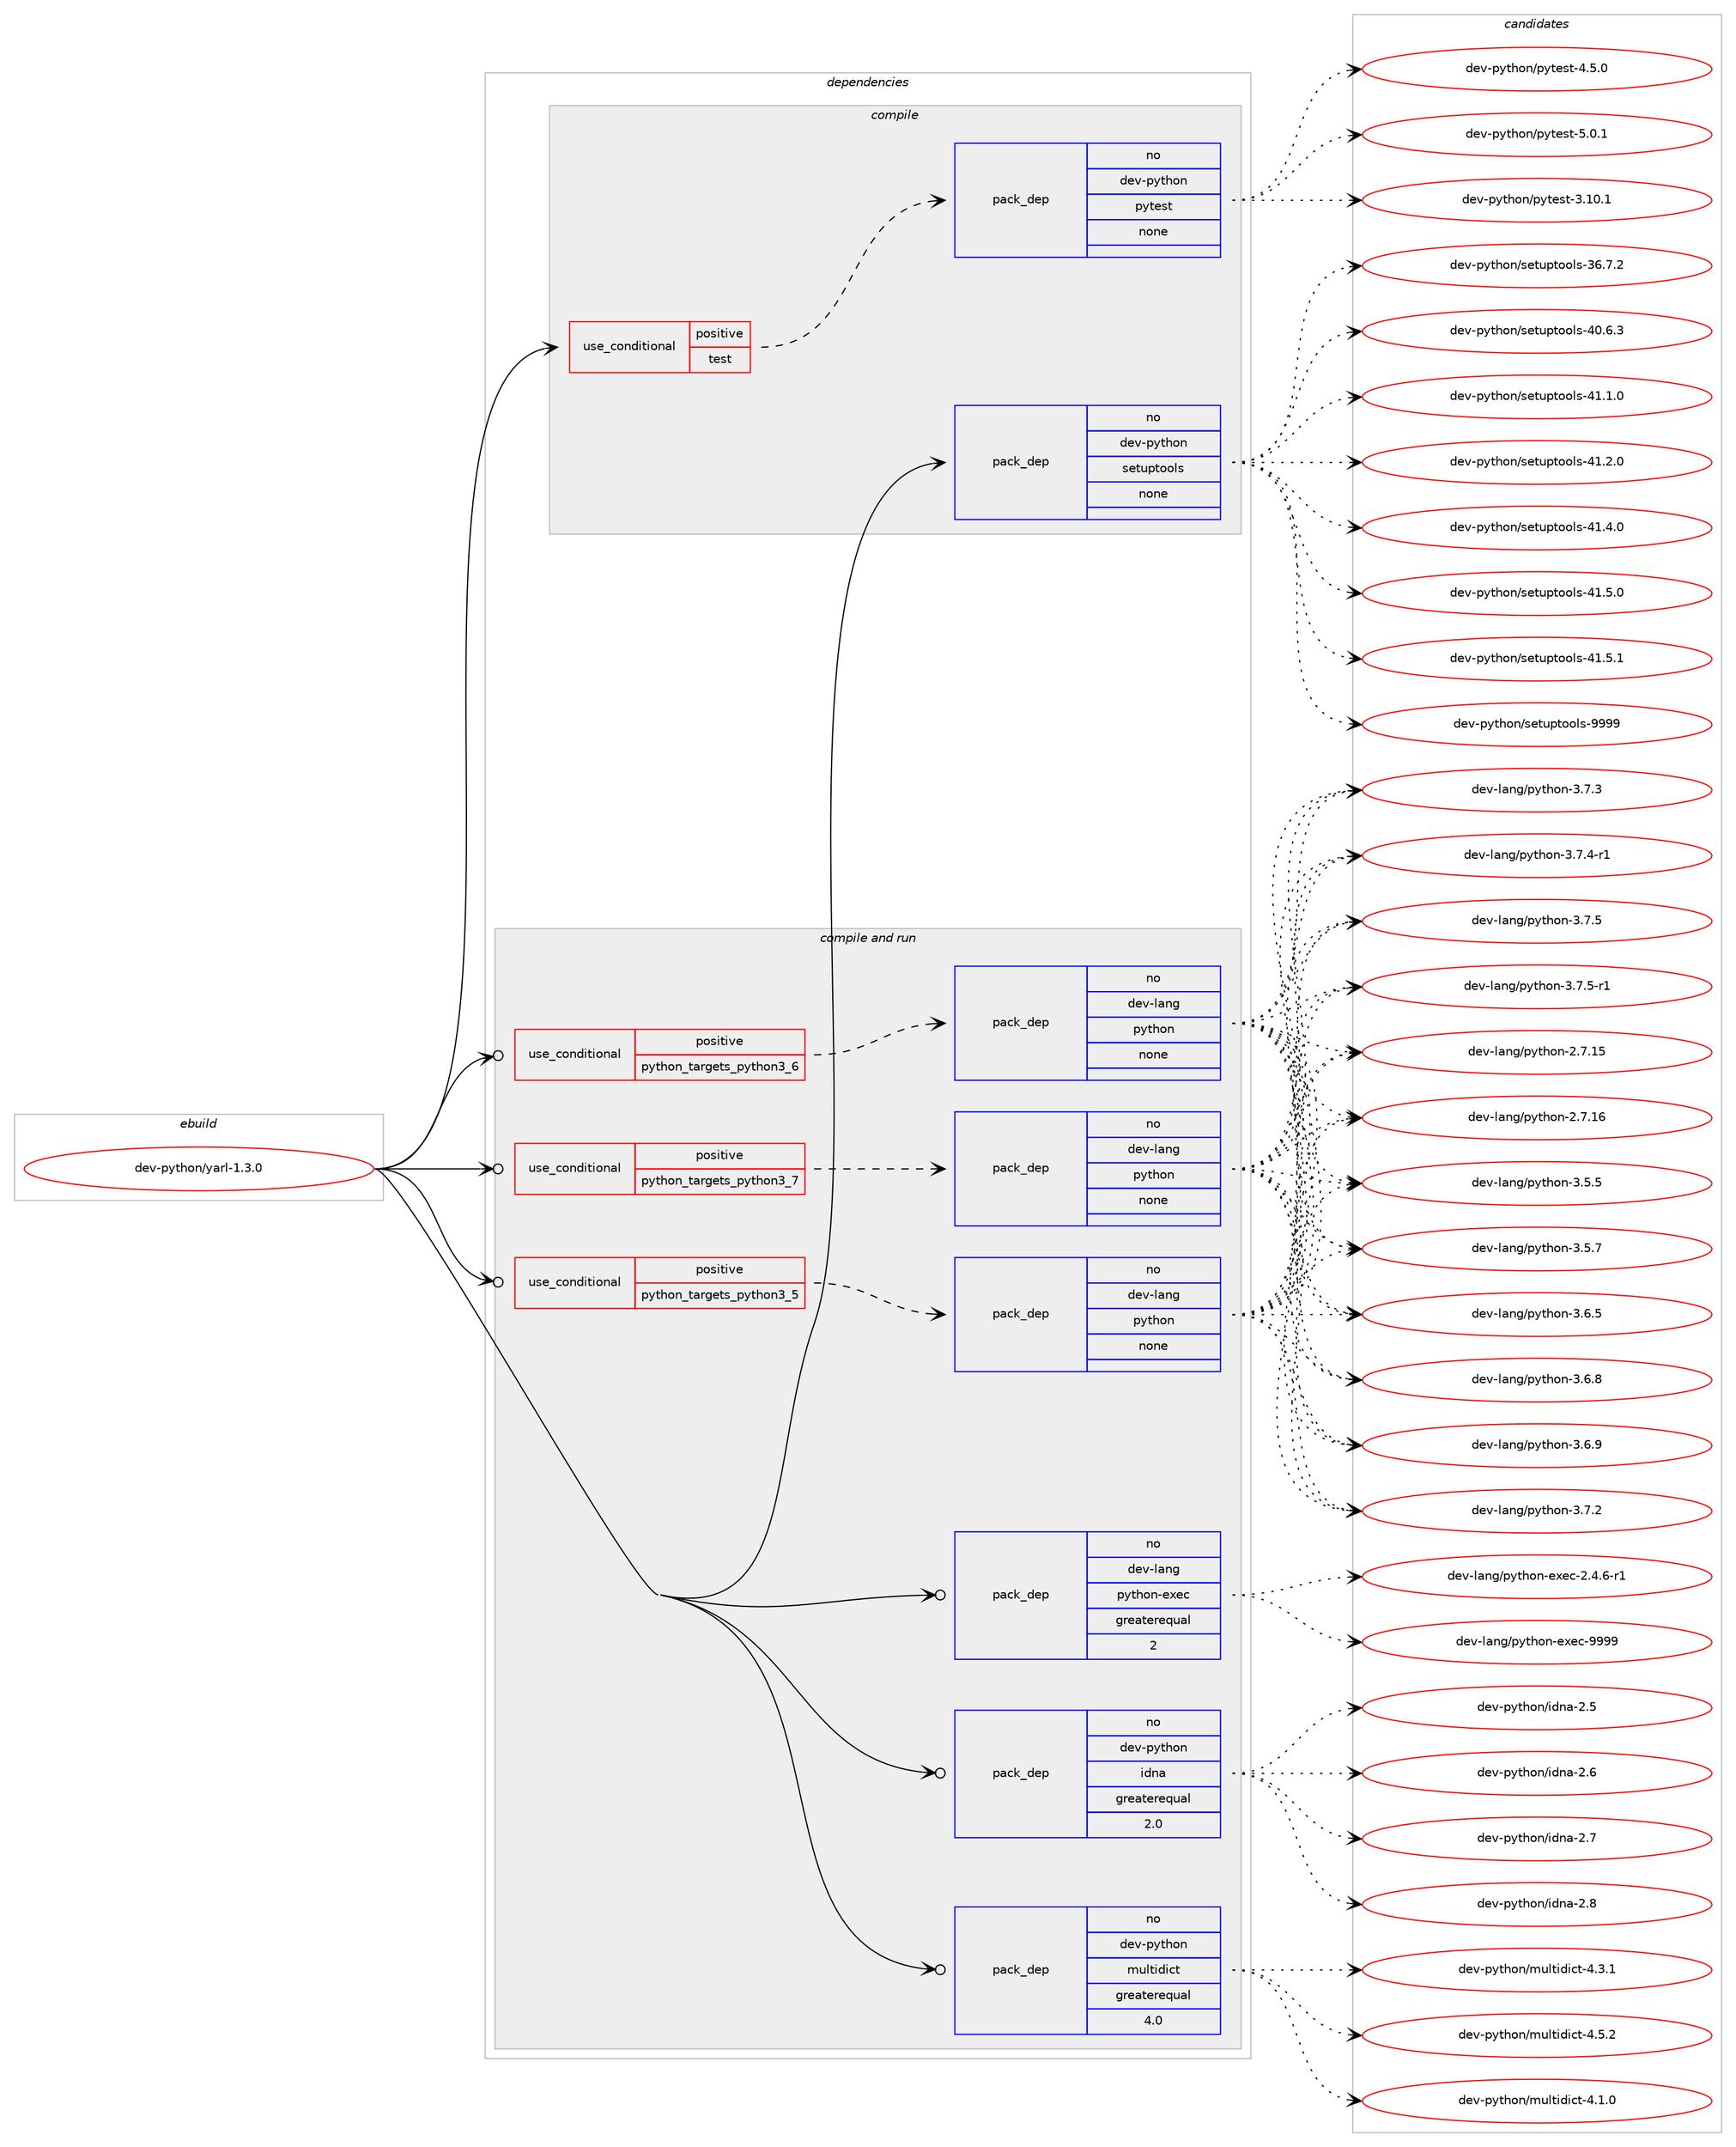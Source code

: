 digraph prolog {

# *************
# Graph options
# *************

newrank=true;
concentrate=true;
compound=true;
graph [rankdir=LR,fontname=Helvetica,fontsize=10,ranksep=1.5];#, ranksep=2.5, nodesep=0.2];
edge  [arrowhead=vee];
node  [fontname=Helvetica,fontsize=10];

# **********
# The ebuild
# **********

subgraph cluster_leftcol {
color=gray;
rank=same;
label=<<i>ebuild</i>>;
id [label="dev-python/yarl-1.3.0", color=red, width=4, href="../dev-python/yarl-1.3.0.svg"];
}

# ****************
# The dependencies
# ****************

subgraph cluster_midcol {
color=gray;
label=<<i>dependencies</i>>;
subgraph cluster_compile {
fillcolor="#eeeeee";
style=filled;
label=<<i>compile</i>>;
subgraph cond151807 {
dependency644911 [label=<<TABLE BORDER="0" CELLBORDER="1" CELLSPACING="0" CELLPADDING="4"><TR><TD ROWSPAN="3" CELLPADDING="10">use_conditional</TD></TR><TR><TD>positive</TD></TR><TR><TD>test</TD></TR></TABLE>>, shape=none, color=red];
subgraph pack481215 {
dependency644912 [label=<<TABLE BORDER="0" CELLBORDER="1" CELLSPACING="0" CELLPADDING="4" WIDTH="220"><TR><TD ROWSPAN="6" CELLPADDING="30">pack_dep</TD></TR><TR><TD WIDTH="110">no</TD></TR><TR><TD>dev-python</TD></TR><TR><TD>pytest</TD></TR><TR><TD>none</TD></TR><TR><TD></TD></TR></TABLE>>, shape=none, color=blue];
}
dependency644911:e -> dependency644912:w [weight=20,style="dashed",arrowhead="vee"];
}
id:e -> dependency644911:w [weight=20,style="solid",arrowhead="vee"];
subgraph pack481216 {
dependency644913 [label=<<TABLE BORDER="0" CELLBORDER="1" CELLSPACING="0" CELLPADDING="4" WIDTH="220"><TR><TD ROWSPAN="6" CELLPADDING="30">pack_dep</TD></TR><TR><TD WIDTH="110">no</TD></TR><TR><TD>dev-python</TD></TR><TR><TD>setuptools</TD></TR><TR><TD>none</TD></TR><TR><TD></TD></TR></TABLE>>, shape=none, color=blue];
}
id:e -> dependency644913:w [weight=20,style="solid",arrowhead="vee"];
}
subgraph cluster_compileandrun {
fillcolor="#eeeeee";
style=filled;
label=<<i>compile and run</i>>;
subgraph cond151808 {
dependency644914 [label=<<TABLE BORDER="0" CELLBORDER="1" CELLSPACING="0" CELLPADDING="4"><TR><TD ROWSPAN="3" CELLPADDING="10">use_conditional</TD></TR><TR><TD>positive</TD></TR><TR><TD>python_targets_python3_5</TD></TR></TABLE>>, shape=none, color=red];
subgraph pack481217 {
dependency644915 [label=<<TABLE BORDER="0" CELLBORDER="1" CELLSPACING="0" CELLPADDING="4" WIDTH="220"><TR><TD ROWSPAN="6" CELLPADDING="30">pack_dep</TD></TR><TR><TD WIDTH="110">no</TD></TR><TR><TD>dev-lang</TD></TR><TR><TD>python</TD></TR><TR><TD>none</TD></TR><TR><TD></TD></TR></TABLE>>, shape=none, color=blue];
}
dependency644914:e -> dependency644915:w [weight=20,style="dashed",arrowhead="vee"];
}
id:e -> dependency644914:w [weight=20,style="solid",arrowhead="odotvee"];
subgraph cond151809 {
dependency644916 [label=<<TABLE BORDER="0" CELLBORDER="1" CELLSPACING="0" CELLPADDING="4"><TR><TD ROWSPAN="3" CELLPADDING="10">use_conditional</TD></TR><TR><TD>positive</TD></TR><TR><TD>python_targets_python3_6</TD></TR></TABLE>>, shape=none, color=red];
subgraph pack481218 {
dependency644917 [label=<<TABLE BORDER="0" CELLBORDER="1" CELLSPACING="0" CELLPADDING="4" WIDTH="220"><TR><TD ROWSPAN="6" CELLPADDING="30">pack_dep</TD></TR><TR><TD WIDTH="110">no</TD></TR><TR><TD>dev-lang</TD></TR><TR><TD>python</TD></TR><TR><TD>none</TD></TR><TR><TD></TD></TR></TABLE>>, shape=none, color=blue];
}
dependency644916:e -> dependency644917:w [weight=20,style="dashed",arrowhead="vee"];
}
id:e -> dependency644916:w [weight=20,style="solid",arrowhead="odotvee"];
subgraph cond151810 {
dependency644918 [label=<<TABLE BORDER="0" CELLBORDER="1" CELLSPACING="0" CELLPADDING="4"><TR><TD ROWSPAN="3" CELLPADDING="10">use_conditional</TD></TR><TR><TD>positive</TD></TR><TR><TD>python_targets_python3_7</TD></TR></TABLE>>, shape=none, color=red];
subgraph pack481219 {
dependency644919 [label=<<TABLE BORDER="0" CELLBORDER="1" CELLSPACING="0" CELLPADDING="4" WIDTH="220"><TR><TD ROWSPAN="6" CELLPADDING="30">pack_dep</TD></TR><TR><TD WIDTH="110">no</TD></TR><TR><TD>dev-lang</TD></TR><TR><TD>python</TD></TR><TR><TD>none</TD></TR><TR><TD></TD></TR></TABLE>>, shape=none, color=blue];
}
dependency644918:e -> dependency644919:w [weight=20,style="dashed",arrowhead="vee"];
}
id:e -> dependency644918:w [weight=20,style="solid",arrowhead="odotvee"];
subgraph pack481220 {
dependency644920 [label=<<TABLE BORDER="0" CELLBORDER="1" CELLSPACING="0" CELLPADDING="4" WIDTH="220"><TR><TD ROWSPAN="6" CELLPADDING="30">pack_dep</TD></TR><TR><TD WIDTH="110">no</TD></TR><TR><TD>dev-lang</TD></TR><TR><TD>python-exec</TD></TR><TR><TD>greaterequal</TD></TR><TR><TD>2</TD></TR></TABLE>>, shape=none, color=blue];
}
id:e -> dependency644920:w [weight=20,style="solid",arrowhead="odotvee"];
subgraph pack481221 {
dependency644921 [label=<<TABLE BORDER="0" CELLBORDER="1" CELLSPACING="0" CELLPADDING="4" WIDTH="220"><TR><TD ROWSPAN="6" CELLPADDING="30">pack_dep</TD></TR><TR><TD WIDTH="110">no</TD></TR><TR><TD>dev-python</TD></TR><TR><TD>idna</TD></TR><TR><TD>greaterequal</TD></TR><TR><TD>2.0</TD></TR></TABLE>>, shape=none, color=blue];
}
id:e -> dependency644921:w [weight=20,style="solid",arrowhead="odotvee"];
subgraph pack481222 {
dependency644922 [label=<<TABLE BORDER="0" CELLBORDER="1" CELLSPACING="0" CELLPADDING="4" WIDTH="220"><TR><TD ROWSPAN="6" CELLPADDING="30">pack_dep</TD></TR><TR><TD WIDTH="110">no</TD></TR><TR><TD>dev-python</TD></TR><TR><TD>multidict</TD></TR><TR><TD>greaterequal</TD></TR><TR><TD>4.0</TD></TR></TABLE>>, shape=none, color=blue];
}
id:e -> dependency644922:w [weight=20,style="solid",arrowhead="odotvee"];
}
subgraph cluster_run {
fillcolor="#eeeeee";
style=filled;
label=<<i>run</i>>;
}
}

# **************
# The candidates
# **************

subgraph cluster_choices {
rank=same;
color=gray;
label=<<i>candidates</i>>;

subgraph choice481215 {
color=black;
nodesep=1;
choice100101118451121211161041111104711212111610111511645514649484649 [label="dev-python/pytest-3.10.1", color=red, width=4,href="../dev-python/pytest-3.10.1.svg"];
choice1001011184511212111610411111047112121116101115116455246534648 [label="dev-python/pytest-4.5.0", color=red, width=4,href="../dev-python/pytest-4.5.0.svg"];
choice1001011184511212111610411111047112121116101115116455346484649 [label="dev-python/pytest-5.0.1", color=red, width=4,href="../dev-python/pytest-5.0.1.svg"];
dependency644912:e -> choice100101118451121211161041111104711212111610111511645514649484649:w [style=dotted,weight="100"];
dependency644912:e -> choice1001011184511212111610411111047112121116101115116455246534648:w [style=dotted,weight="100"];
dependency644912:e -> choice1001011184511212111610411111047112121116101115116455346484649:w [style=dotted,weight="100"];
}
subgraph choice481216 {
color=black;
nodesep=1;
choice100101118451121211161041111104711510111611711211611111110811545515446554650 [label="dev-python/setuptools-36.7.2", color=red, width=4,href="../dev-python/setuptools-36.7.2.svg"];
choice100101118451121211161041111104711510111611711211611111110811545524846544651 [label="dev-python/setuptools-40.6.3", color=red, width=4,href="../dev-python/setuptools-40.6.3.svg"];
choice100101118451121211161041111104711510111611711211611111110811545524946494648 [label="dev-python/setuptools-41.1.0", color=red, width=4,href="../dev-python/setuptools-41.1.0.svg"];
choice100101118451121211161041111104711510111611711211611111110811545524946504648 [label="dev-python/setuptools-41.2.0", color=red, width=4,href="../dev-python/setuptools-41.2.0.svg"];
choice100101118451121211161041111104711510111611711211611111110811545524946524648 [label="dev-python/setuptools-41.4.0", color=red, width=4,href="../dev-python/setuptools-41.4.0.svg"];
choice100101118451121211161041111104711510111611711211611111110811545524946534648 [label="dev-python/setuptools-41.5.0", color=red, width=4,href="../dev-python/setuptools-41.5.0.svg"];
choice100101118451121211161041111104711510111611711211611111110811545524946534649 [label="dev-python/setuptools-41.5.1", color=red, width=4,href="../dev-python/setuptools-41.5.1.svg"];
choice10010111845112121116104111110471151011161171121161111111081154557575757 [label="dev-python/setuptools-9999", color=red, width=4,href="../dev-python/setuptools-9999.svg"];
dependency644913:e -> choice100101118451121211161041111104711510111611711211611111110811545515446554650:w [style=dotted,weight="100"];
dependency644913:e -> choice100101118451121211161041111104711510111611711211611111110811545524846544651:w [style=dotted,weight="100"];
dependency644913:e -> choice100101118451121211161041111104711510111611711211611111110811545524946494648:w [style=dotted,weight="100"];
dependency644913:e -> choice100101118451121211161041111104711510111611711211611111110811545524946504648:w [style=dotted,weight="100"];
dependency644913:e -> choice100101118451121211161041111104711510111611711211611111110811545524946524648:w [style=dotted,weight="100"];
dependency644913:e -> choice100101118451121211161041111104711510111611711211611111110811545524946534648:w [style=dotted,weight="100"];
dependency644913:e -> choice100101118451121211161041111104711510111611711211611111110811545524946534649:w [style=dotted,weight="100"];
dependency644913:e -> choice10010111845112121116104111110471151011161171121161111111081154557575757:w [style=dotted,weight="100"];
}
subgraph choice481217 {
color=black;
nodesep=1;
choice10010111845108971101034711212111610411111045504655464953 [label="dev-lang/python-2.7.15", color=red, width=4,href="../dev-lang/python-2.7.15.svg"];
choice10010111845108971101034711212111610411111045504655464954 [label="dev-lang/python-2.7.16", color=red, width=4,href="../dev-lang/python-2.7.16.svg"];
choice100101118451089711010347112121116104111110455146534653 [label="dev-lang/python-3.5.5", color=red, width=4,href="../dev-lang/python-3.5.5.svg"];
choice100101118451089711010347112121116104111110455146534655 [label="dev-lang/python-3.5.7", color=red, width=4,href="../dev-lang/python-3.5.7.svg"];
choice100101118451089711010347112121116104111110455146544653 [label="dev-lang/python-3.6.5", color=red, width=4,href="../dev-lang/python-3.6.5.svg"];
choice100101118451089711010347112121116104111110455146544656 [label="dev-lang/python-3.6.8", color=red, width=4,href="../dev-lang/python-3.6.8.svg"];
choice100101118451089711010347112121116104111110455146544657 [label="dev-lang/python-3.6.9", color=red, width=4,href="../dev-lang/python-3.6.9.svg"];
choice100101118451089711010347112121116104111110455146554650 [label="dev-lang/python-3.7.2", color=red, width=4,href="../dev-lang/python-3.7.2.svg"];
choice100101118451089711010347112121116104111110455146554651 [label="dev-lang/python-3.7.3", color=red, width=4,href="../dev-lang/python-3.7.3.svg"];
choice1001011184510897110103471121211161041111104551465546524511449 [label="dev-lang/python-3.7.4-r1", color=red, width=4,href="../dev-lang/python-3.7.4-r1.svg"];
choice100101118451089711010347112121116104111110455146554653 [label="dev-lang/python-3.7.5", color=red, width=4,href="../dev-lang/python-3.7.5.svg"];
choice1001011184510897110103471121211161041111104551465546534511449 [label="dev-lang/python-3.7.5-r1", color=red, width=4,href="../dev-lang/python-3.7.5-r1.svg"];
dependency644915:e -> choice10010111845108971101034711212111610411111045504655464953:w [style=dotted,weight="100"];
dependency644915:e -> choice10010111845108971101034711212111610411111045504655464954:w [style=dotted,weight="100"];
dependency644915:e -> choice100101118451089711010347112121116104111110455146534653:w [style=dotted,weight="100"];
dependency644915:e -> choice100101118451089711010347112121116104111110455146534655:w [style=dotted,weight="100"];
dependency644915:e -> choice100101118451089711010347112121116104111110455146544653:w [style=dotted,weight="100"];
dependency644915:e -> choice100101118451089711010347112121116104111110455146544656:w [style=dotted,weight="100"];
dependency644915:e -> choice100101118451089711010347112121116104111110455146544657:w [style=dotted,weight="100"];
dependency644915:e -> choice100101118451089711010347112121116104111110455146554650:w [style=dotted,weight="100"];
dependency644915:e -> choice100101118451089711010347112121116104111110455146554651:w [style=dotted,weight="100"];
dependency644915:e -> choice1001011184510897110103471121211161041111104551465546524511449:w [style=dotted,weight="100"];
dependency644915:e -> choice100101118451089711010347112121116104111110455146554653:w [style=dotted,weight="100"];
dependency644915:e -> choice1001011184510897110103471121211161041111104551465546534511449:w [style=dotted,weight="100"];
}
subgraph choice481218 {
color=black;
nodesep=1;
choice10010111845108971101034711212111610411111045504655464953 [label="dev-lang/python-2.7.15", color=red, width=4,href="../dev-lang/python-2.7.15.svg"];
choice10010111845108971101034711212111610411111045504655464954 [label="dev-lang/python-2.7.16", color=red, width=4,href="../dev-lang/python-2.7.16.svg"];
choice100101118451089711010347112121116104111110455146534653 [label="dev-lang/python-3.5.5", color=red, width=4,href="../dev-lang/python-3.5.5.svg"];
choice100101118451089711010347112121116104111110455146534655 [label="dev-lang/python-3.5.7", color=red, width=4,href="../dev-lang/python-3.5.7.svg"];
choice100101118451089711010347112121116104111110455146544653 [label="dev-lang/python-3.6.5", color=red, width=4,href="../dev-lang/python-3.6.5.svg"];
choice100101118451089711010347112121116104111110455146544656 [label="dev-lang/python-3.6.8", color=red, width=4,href="../dev-lang/python-3.6.8.svg"];
choice100101118451089711010347112121116104111110455146544657 [label="dev-lang/python-3.6.9", color=red, width=4,href="../dev-lang/python-3.6.9.svg"];
choice100101118451089711010347112121116104111110455146554650 [label="dev-lang/python-3.7.2", color=red, width=4,href="../dev-lang/python-3.7.2.svg"];
choice100101118451089711010347112121116104111110455146554651 [label="dev-lang/python-3.7.3", color=red, width=4,href="../dev-lang/python-3.7.3.svg"];
choice1001011184510897110103471121211161041111104551465546524511449 [label="dev-lang/python-3.7.4-r1", color=red, width=4,href="../dev-lang/python-3.7.4-r1.svg"];
choice100101118451089711010347112121116104111110455146554653 [label="dev-lang/python-3.7.5", color=red, width=4,href="../dev-lang/python-3.7.5.svg"];
choice1001011184510897110103471121211161041111104551465546534511449 [label="dev-lang/python-3.7.5-r1", color=red, width=4,href="../dev-lang/python-3.7.5-r1.svg"];
dependency644917:e -> choice10010111845108971101034711212111610411111045504655464953:w [style=dotted,weight="100"];
dependency644917:e -> choice10010111845108971101034711212111610411111045504655464954:w [style=dotted,weight="100"];
dependency644917:e -> choice100101118451089711010347112121116104111110455146534653:w [style=dotted,weight="100"];
dependency644917:e -> choice100101118451089711010347112121116104111110455146534655:w [style=dotted,weight="100"];
dependency644917:e -> choice100101118451089711010347112121116104111110455146544653:w [style=dotted,weight="100"];
dependency644917:e -> choice100101118451089711010347112121116104111110455146544656:w [style=dotted,weight="100"];
dependency644917:e -> choice100101118451089711010347112121116104111110455146544657:w [style=dotted,weight="100"];
dependency644917:e -> choice100101118451089711010347112121116104111110455146554650:w [style=dotted,weight="100"];
dependency644917:e -> choice100101118451089711010347112121116104111110455146554651:w [style=dotted,weight="100"];
dependency644917:e -> choice1001011184510897110103471121211161041111104551465546524511449:w [style=dotted,weight="100"];
dependency644917:e -> choice100101118451089711010347112121116104111110455146554653:w [style=dotted,weight="100"];
dependency644917:e -> choice1001011184510897110103471121211161041111104551465546534511449:w [style=dotted,weight="100"];
}
subgraph choice481219 {
color=black;
nodesep=1;
choice10010111845108971101034711212111610411111045504655464953 [label="dev-lang/python-2.7.15", color=red, width=4,href="../dev-lang/python-2.7.15.svg"];
choice10010111845108971101034711212111610411111045504655464954 [label="dev-lang/python-2.7.16", color=red, width=4,href="../dev-lang/python-2.7.16.svg"];
choice100101118451089711010347112121116104111110455146534653 [label="dev-lang/python-3.5.5", color=red, width=4,href="../dev-lang/python-3.5.5.svg"];
choice100101118451089711010347112121116104111110455146534655 [label="dev-lang/python-3.5.7", color=red, width=4,href="../dev-lang/python-3.5.7.svg"];
choice100101118451089711010347112121116104111110455146544653 [label="dev-lang/python-3.6.5", color=red, width=4,href="../dev-lang/python-3.6.5.svg"];
choice100101118451089711010347112121116104111110455146544656 [label="dev-lang/python-3.6.8", color=red, width=4,href="../dev-lang/python-3.6.8.svg"];
choice100101118451089711010347112121116104111110455146544657 [label="dev-lang/python-3.6.9", color=red, width=4,href="../dev-lang/python-3.6.9.svg"];
choice100101118451089711010347112121116104111110455146554650 [label="dev-lang/python-3.7.2", color=red, width=4,href="../dev-lang/python-3.7.2.svg"];
choice100101118451089711010347112121116104111110455146554651 [label="dev-lang/python-3.7.3", color=red, width=4,href="../dev-lang/python-3.7.3.svg"];
choice1001011184510897110103471121211161041111104551465546524511449 [label="dev-lang/python-3.7.4-r1", color=red, width=4,href="../dev-lang/python-3.7.4-r1.svg"];
choice100101118451089711010347112121116104111110455146554653 [label="dev-lang/python-3.7.5", color=red, width=4,href="../dev-lang/python-3.7.5.svg"];
choice1001011184510897110103471121211161041111104551465546534511449 [label="dev-lang/python-3.7.5-r1", color=red, width=4,href="../dev-lang/python-3.7.5-r1.svg"];
dependency644919:e -> choice10010111845108971101034711212111610411111045504655464953:w [style=dotted,weight="100"];
dependency644919:e -> choice10010111845108971101034711212111610411111045504655464954:w [style=dotted,weight="100"];
dependency644919:e -> choice100101118451089711010347112121116104111110455146534653:w [style=dotted,weight="100"];
dependency644919:e -> choice100101118451089711010347112121116104111110455146534655:w [style=dotted,weight="100"];
dependency644919:e -> choice100101118451089711010347112121116104111110455146544653:w [style=dotted,weight="100"];
dependency644919:e -> choice100101118451089711010347112121116104111110455146544656:w [style=dotted,weight="100"];
dependency644919:e -> choice100101118451089711010347112121116104111110455146544657:w [style=dotted,weight="100"];
dependency644919:e -> choice100101118451089711010347112121116104111110455146554650:w [style=dotted,weight="100"];
dependency644919:e -> choice100101118451089711010347112121116104111110455146554651:w [style=dotted,weight="100"];
dependency644919:e -> choice1001011184510897110103471121211161041111104551465546524511449:w [style=dotted,weight="100"];
dependency644919:e -> choice100101118451089711010347112121116104111110455146554653:w [style=dotted,weight="100"];
dependency644919:e -> choice1001011184510897110103471121211161041111104551465546534511449:w [style=dotted,weight="100"];
}
subgraph choice481220 {
color=black;
nodesep=1;
choice10010111845108971101034711212111610411111045101120101994550465246544511449 [label="dev-lang/python-exec-2.4.6-r1", color=red, width=4,href="../dev-lang/python-exec-2.4.6-r1.svg"];
choice10010111845108971101034711212111610411111045101120101994557575757 [label="dev-lang/python-exec-9999", color=red, width=4,href="../dev-lang/python-exec-9999.svg"];
dependency644920:e -> choice10010111845108971101034711212111610411111045101120101994550465246544511449:w [style=dotted,weight="100"];
dependency644920:e -> choice10010111845108971101034711212111610411111045101120101994557575757:w [style=dotted,weight="100"];
}
subgraph choice481221 {
color=black;
nodesep=1;
choice10010111845112121116104111110471051001109745504653 [label="dev-python/idna-2.5", color=red, width=4,href="../dev-python/idna-2.5.svg"];
choice10010111845112121116104111110471051001109745504654 [label="dev-python/idna-2.6", color=red, width=4,href="../dev-python/idna-2.6.svg"];
choice10010111845112121116104111110471051001109745504655 [label="dev-python/idna-2.7", color=red, width=4,href="../dev-python/idna-2.7.svg"];
choice10010111845112121116104111110471051001109745504656 [label="dev-python/idna-2.8", color=red, width=4,href="../dev-python/idna-2.8.svg"];
dependency644921:e -> choice10010111845112121116104111110471051001109745504653:w [style=dotted,weight="100"];
dependency644921:e -> choice10010111845112121116104111110471051001109745504654:w [style=dotted,weight="100"];
dependency644921:e -> choice10010111845112121116104111110471051001109745504655:w [style=dotted,weight="100"];
dependency644921:e -> choice10010111845112121116104111110471051001109745504656:w [style=dotted,weight="100"];
}
subgraph choice481222 {
color=black;
nodesep=1;
choice100101118451121211161041111104710911710811610510010599116455246494648 [label="dev-python/multidict-4.1.0", color=red, width=4,href="../dev-python/multidict-4.1.0.svg"];
choice100101118451121211161041111104710911710811610510010599116455246514649 [label="dev-python/multidict-4.3.1", color=red, width=4,href="../dev-python/multidict-4.3.1.svg"];
choice100101118451121211161041111104710911710811610510010599116455246534650 [label="dev-python/multidict-4.5.2", color=red, width=4,href="../dev-python/multidict-4.5.2.svg"];
dependency644922:e -> choice100101118451121211161041111104710911710811610510010599116455246494648:w [style=dotted,weight="100"];
dependency644922:e -> choice100101118451121211161041111104710911710811610510010599116455246514649:w [style=dotted,weight="100"];
dependency644922:e -> choice100101118451121211161041111104710911710811610510010599116455246534650:w [style=dotted,weight="100"];
}
}

}
